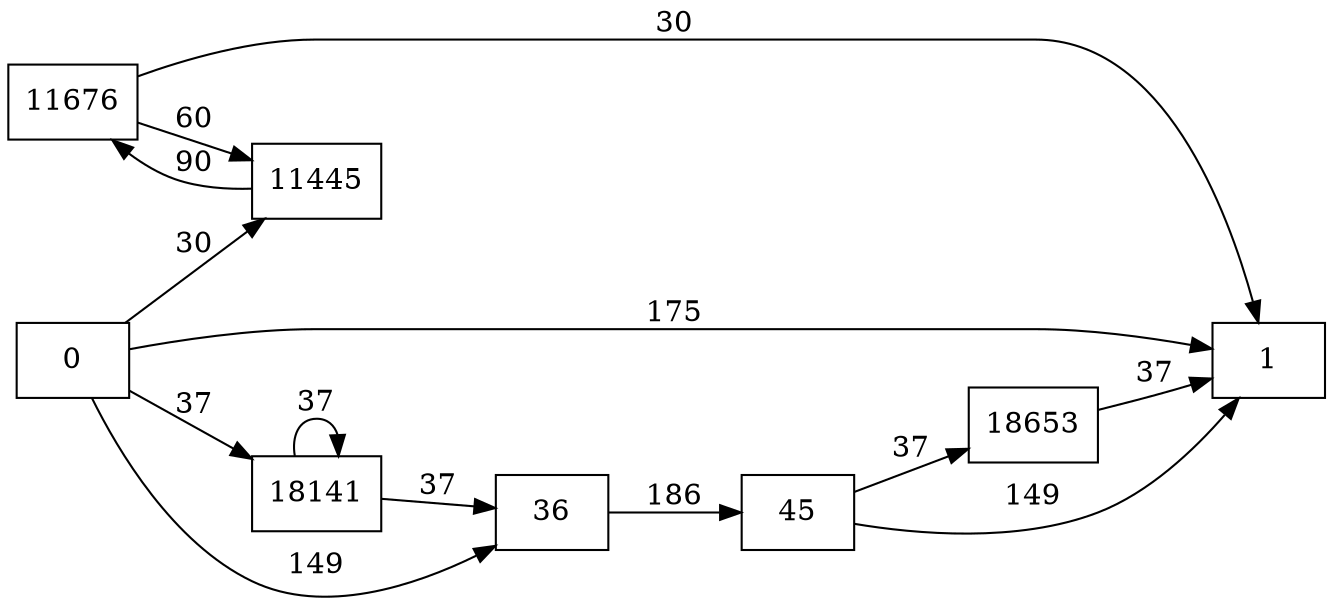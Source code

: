 digraph {
	graph [rankdir=LR]
	node [shape=rectangle]
	36 -> 45 [label=186]
	45 -> 1 [label=149]
	45 -> 18653 [label=37]
	11445 -> 11676 [label=90]
	11676 -> 11445 [label=60]
	11676 -> 1 [label=30]
	18141 -> 18141 [label=37]
	18141 -> 36 [label=37]
	18653 -> 1 [label=37]
	0 -> 36 [label=149]
	0 -> 1 [label=175]
	0 -> 11445 [label=30]
	0 -> 18141 [label=37]
}
